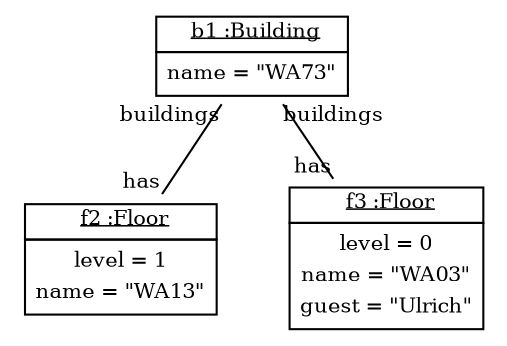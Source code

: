 graph ObjectDiagram {
   node [shape = none, fontsize = 10];
   edge [fontsize = 10];

b1 [label=<<table border='0' cellborder='1' cellspacing='0'> <tr> <td> <u>b1 :Building</u></td></tr><tr><td><table border='0' cellborder='0' cellspacing='0'><tr><td>name = "WA73"</td></tr></table></td></tr></table>>];
f2 [label=<<table border='0' cellborder='1' cellspacing='0'> <tr> <td> <u>f2 :Floor</u></td></tr><tr><td><table border='0' cellborder='0' cellspacing='0'><tr><td>level = 1</td></tr><tr><td>name = "WA13"</td></tr></table></td></tr></table>>];
f3 [label=<<table border='0' cellborder='1' cellspacing='0'> <tr> <td> <u>f3 :Floor</u></td></tr><tr><td><table border='0' cellborder='0' cellspacing='0'><tr><td>level = 0</td></tr><tr><td>name = "WA03"</td></tr><tr><td>guest = "Ulrich"</td></tr></table></td></tr></table>>];

b1 -- f2 [headlabel = "has" taillabel = "buildings"];
b1 -- f3 [headlabel = "has" taillabel = "buildings"];
}
